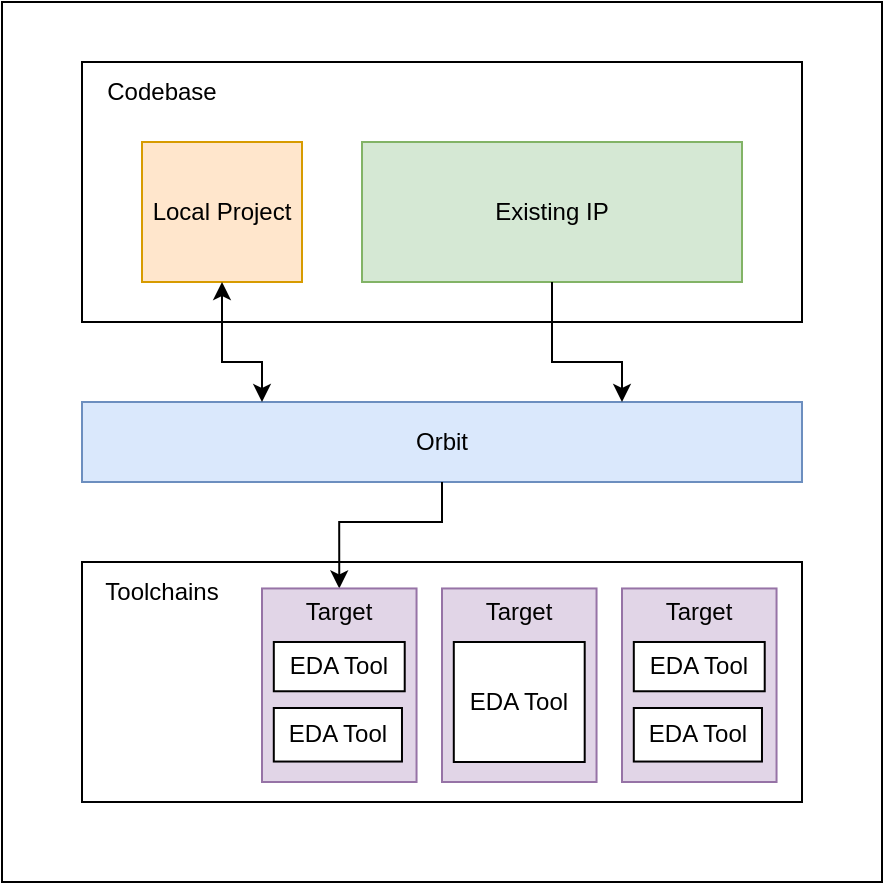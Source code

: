 <mxfile>
    <diagram id="LOKKSFyuJx2BbzAw-Vqr" name="Page-1">
        <mxGraphModel dx="1011" dy="592" grid="1" gridSize="10" guides="1" tooltips="1" connect="1" arrows="1" fold="1" page="1" pageScale="1" pageWidth="850" pageHeight="1100" math="0" shadow="0">
            <root>
                <mxCell id="0"/>
                <mxCell id="1" parent="0"/>
                <mxCell id="45" value="" style="rounded=0;whiteSpace=wrap;html=1;" vertex="1" parent="1">
                    <mxGeometry x="280" y="240" width="440" height="440" as="geometry"/>
                </mxCell>
                <mxCell id="46" value="" style="rounded=0;whiteSpace=wrap;html=1;" vertex="1" parent="1">
                    <mxGeometry x="320" y="520" width="360" height="120" as="geometry"/>
                </mxCell>
                <mxCell id="2" value="Orbit" style="rounded=0;whiteSpace=wrap;html=1;fillColor=#dae8fc;strokeColor=#6c8ebf;" vertex="1" parent="1">
                    <mxGeometry x="320" y="440" width="360" height="40" as="geometry"/>
                </mxCell>
                <mxCell id="3" value="" style="rounded=0;whiteSpace=wrap;html=1;" vertex="1" parent="1">
                    <mxGeometry x="320" y="270" width="360" height="130" as="geometry"/>
                </mxCell>
                <mxCell id="4" value="Local Project" style="rounded=0;whiteSpace=wrap;html=1;fillColor=#ffe6cc;strokeColor=#d79b00;" vertex="1" parent="1">
                    <mxGeometry x="350" y="310" width="80" height="70" as="geometry"/>
                </mxCell>
                <mxCell id="5" value="Existing IP" style="rounded=0;whiteSpace=wrap;html=1;fillColor=#d5e8d4;strokeColor=#82b366;" vertex="1" parent="1">
                    <mxGeometry x="460" y="310" width="190" height="70" as="geometry"/>
                </mxCell>
                <mxCell id="26" value="Codebase" style="text;html=1;strokeColor=none;fillColor=none;align=center;verticalAlign=middle;whiteSpace=wrap;rounded=0;" vertex="1" parent="1">
                    <mxGeometry x="330" y="270" width="60" height="30" as="geometry"/>
                </mxCell>
                <mxCell id="28" value="" style="endArrow=classic;startArrow=classic;html=1;entryX=0.5;entryY=1;entryDx=0;entryDy=0;exitX=0.25;exitY=0;exitDx=0;exitDy=0;jumpStyle=none;edgeStyle=orthogonalEdgeStyle;rounded=0;" edge="1" parent="1" source="2" target="4">
                    <mxGeometry width="50" height="50" relative="1" as="geometry">
                        <mxPoint x="690" y="500" as="sourcePoint"/>
                        <mxPoint x="740" y="450" as="targetPoint"/>
                        <Array as="points">
                            <mxPoint x="410" y="420"/>
                            <mxPoint x="390" y="420"/>
                        </Array>
                    </mxGeometry>
                </mxCell>
                <mxCell id="30" value="" style="endArrow=classic;html=1;rounded=0;jumpStyle=none;edgeStyle=orthogonalEdgeStyle;entryX=0.75;entryY=0;entryDx=0;entryDy=0;exitX=0.5;exitY=1;exitDx=0;exitDy=0;" edge="1" parent="1" source="5" target="2">
                    <mxGeometry width="50" height="50" relative="1" as="geometry">
                        <mxPoint x="760" y="350" as="sourcePoint"/>
                        <mxPoint x="740" y="450" as="targetPoint"/>
                        <Array as="points">
                            <mxPoint x="555" y="420"/>
                            <mxPoint x="590" y="420"/>
                        </Array>
                    </mxGeometry>
                </mxCell>
                <mxCell id="31" value="" style="endArrow=classic;html=1;rounded=0;jumpStyle=none;edgeStyle=orthogonalEdgeStyle;exitX=0.5;exitY=1;exitDx=0;exitDy=0;entryX=0.5;entryY=0;entryDx=0;entryDy=0;" edge="1" parent="1" source="2" target="70">
                    <mxGeometry width="50" height="50" relative="1" as="geometry">
                        <mxPoint x="580" y="350" as="sourcePoint"/>
                        <mxPoint x="449" y="520" as="targetPoint"/>
                        <Array as="points">
                            <mxPoint x="500" y="500"/>
                            <mxPoint x="449" y="500"/>
                        </Array>
                    </mxGeometry>
                </mxCell>
                <mxCell id="47" value="Toolchains" style="text;html=1;strokeColor=none;fillColor=none;align=center;verticalAlign=middle;whiteSpace=wrap;rounded=0;" vertex="1" parent="1">
                    <mxGeometry x="330" y="520" width="60" height="30" as="geometry"/>
                </mxCell>
                <mxCell id="63" value="" style="group" vertex="1" connectable="0" parent="1">
                    <mxGeometry x="590" y="529.998" width="77.27" height="100.002" as="geometry"/>
                </mxCell>
                <mxCell id="62" value="" style="rounded=0;whiteSpace=wrap;html=1;fillColor=#e1d5e7;strokeColor=#9673a6;" vertex="1" parent="63">
                    <mxGeometry y="3.232" width="77.27" height="96.77" as="geometry"/>
                </mxCell>
                <mxCell id="59" value="EDA Tool" style="rounded=0;whiteSpace=wrap;html=1;" vertex="1" parent="63">
                    <mxGeometry x="5.903" y="29.996" width="65.455" height="24.635" as="geometry"/>
                </mxCell>
                <mxCell id="60" value="EDA Tool" style="rounded=0;whiteSpace=wrap;html=1;" vertex="1" parent="63">
                    <mxGeometry x="5.9" y="63.002" width="64.09" height="26.77" as="geometry"/>
                </mxCell>
                <mxCell id="61" value="Target" style="text;html=1;align=center;verticalAlign=middle;resizable=0;points=[];autosize=1;strokeColor=none;fillColor=none;" vertex="1" parent="63">
                    <mxGeometry x="7.945" width="60" height="30" as="geometry"/>
                </mxCell>
                <mxCell id="64" value="" style="group" vertex="1" connectable="0" parent="1">
                    <mxGeometry x="500" y="529.998" width="77.27" height="100.002" as="geometry"/>
                </mxCell>
                <mxCell id="65" value="" style="rounded=0;whiteSpace=wrap;html=1;fillColor=#e1d5e7;strokeColor=#9673a6;" vertex="1" parent="64">
                    <mxGeometry y="3.232" width="77.27" height="96.77" as="geometry"/>
                </mxCell>
                <mxCell id="66" value="EDA Tool" style="rounded=0;whiteSpace=wrap;html=1;" vertex="1" parent="64">
                    <mxGeometry x="5.9" y="30" width="65.45" height="60" as="geometry"/>
                </mxCell>
                <mxCell id="68" value="Target" style="text;html=1;align=center;verticalAlign=middle;resizable=0;points=[];autosize=1;strokeColor=none;fillColor=none;" vertex="1" parent="64">
                    <mxGeometry x="7.945" width="60" height="30" as="geometry"/>
                </mxCell>
                <mxCell id="69" value="" style="group" vertex="1" connectable="0" parent="1">
                    <mxGeometry x="410" y="529.998" width="77.27" height="100.002" as="geometry"/>
                </mxCell>
                <mxCell id="70" value="" style="rounded=0;whiteSpace=wrap;html=1;fillColor=#e1d5e7;strokeColor=#9673a6;" vertex="1" parent="69">
                    <mxGeometry y="3.232" width="77.27" height="96.77" as="geometry"/>
                </mxCell>
                <mxCell id="71" value="EDA Tool" style="rounded=0;whiteSpace=wrap;html=1;" vertex="1" parent="69">
                    <mxGeometry x="5.903" y="29.996" width="65.455" height="24.635" as="geometry"/>
                </mxCell>
                <mxCell id="72" value="EDA Tool" style="rounded=0;whiteSpace=wrap;html=1;" vertex="1" parent="69">
                    <mxGeometry x="5.9" y="63.002" width="64.09" height="26.77" as="geometry"/>
                </mxCell>
                <mxCell id="74" value="Target" style="text;html=1;align=center;verticalAlign=middle;resizable=0;points=[];autosize=1;strokeColor=none;fillColor=none;" vertex="1" parent="69">
                    <mxGeometry x="7.945" width="60" height="30" as="geometry"/>
                </mxCell>
            </root>
        </mxGraphModel>
    </diagram>
</mxfile>